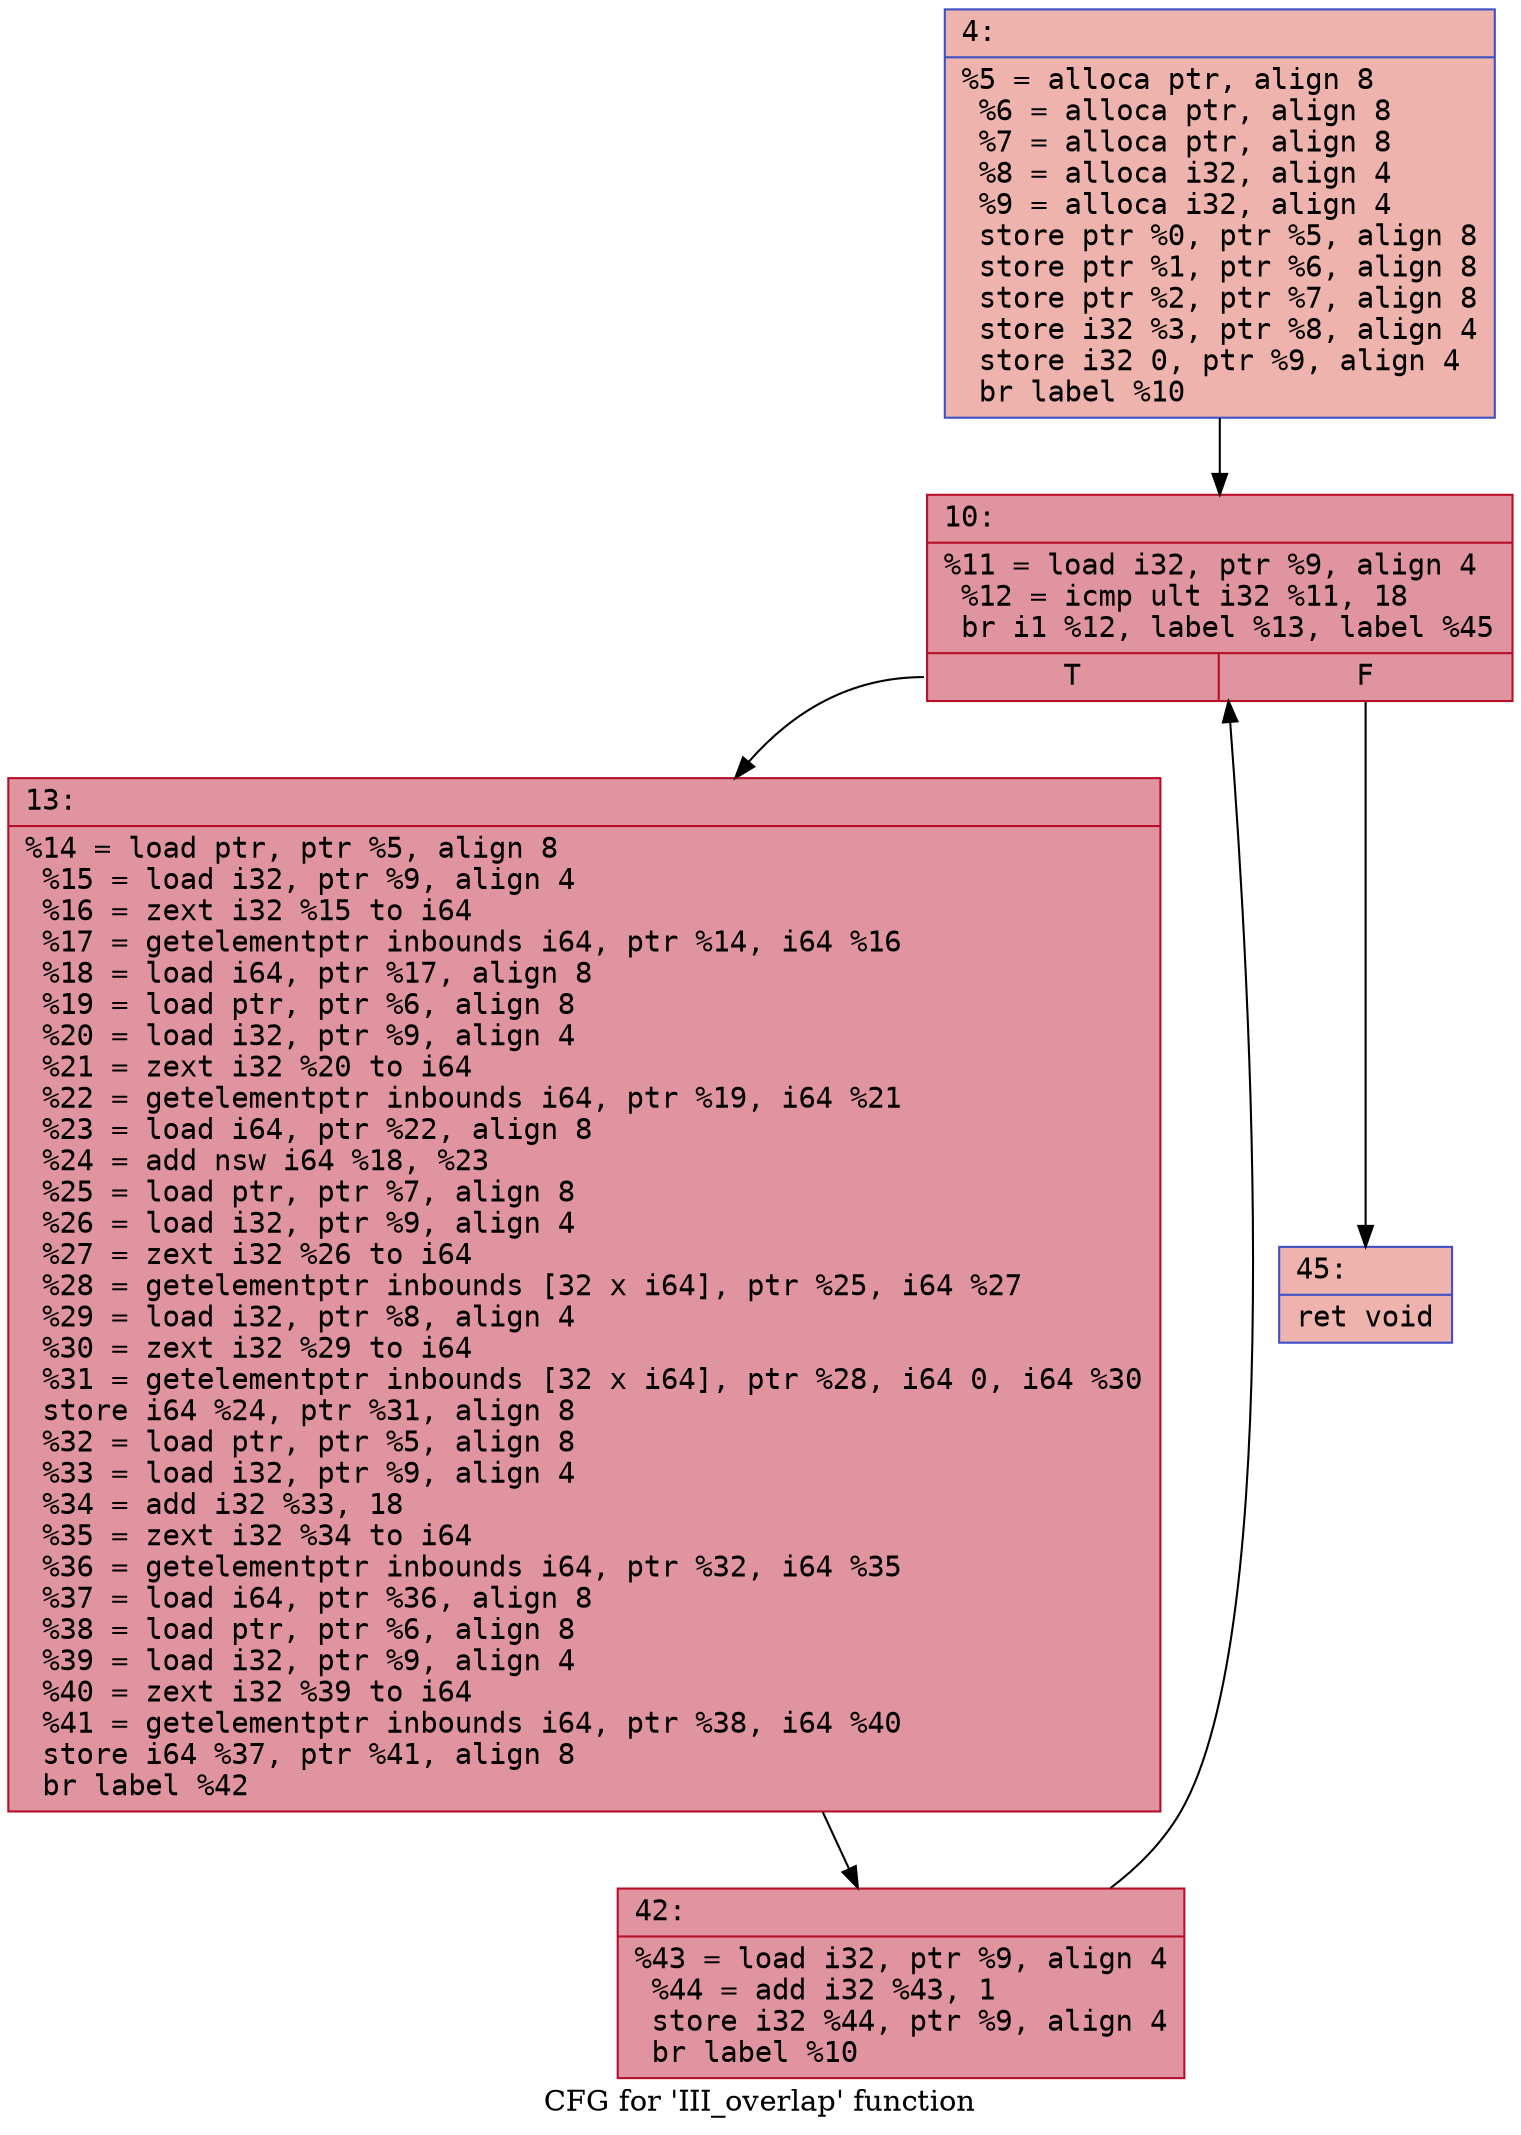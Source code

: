 digraph "CFG for 'III_overlap' function" {
	label="CFG for 'III_overlap' function";

	Node0x600001e850e0 [shape=record,color="#3d50c3ff", style=filled, fillcolor="#d6524470" fontname="Courier",label="{4:\l|  %5 = alloca ptr, align 8\l  %6 = alloca ptr, align 8\l  %7 = alloca ptr, align 8\l  %8 = alloca i32, align 4\l  %9 = alloca i32, align 4\l  store ptr %0, ptr %5, align 8\l  store ptr %1, ptr %6, align 8\l  store ptr %2, ptr %7, align 8\l  store i32 %3, ptr %8, align 4\l  store i32 0, ptr %9, align 4\l  br label %10\l}"];
	Node0x600001e850e0 -> Node0x600001e85130[tooltip="4 -> 10\nProbability 100.00%" ];
	Node0x600001e85130 [shape=record,color="#b70d28ff", style=filled, fillcolor="#b70d2870" fontname="Courier",label="{10:\l|  %11 = load i32, ptr %9, align 4\l  %12 = icmp ult i32 %11, 18\l  br i1 %12, label %13, label %45\l|{<s0>T|<s1>F}}"];
	Node0x600001e85130:s0 -> Node0x600001e85180[tooltip="10 -> 13\nProbability 96.88%" ];
	Node0x600001e85130:s1 -> Node0x600001e85220[tooltip="10 -> 45\nProbability 3.12%" ];
	Node0x600001e85180 [shape=record,color="#b70d28ff", style=filled, fillcolor="#b70d2870" fontname="Courier",label="{13:\l|  %14 = load ptr, ptr %5, align 8\l  %15 = load i32, ptr %9, align 4\l  %16 = zext i32 %15 to i64\l  %17 = getelementptr inbounds i64, ptr %14, i64 %16\l  %18 = load i64, ptr %17, align 8\l  %19 = load ptr, ptr %6, align 8\l  %20 = load i32, ptr %9, align 4\l  %21 = zext i32 %20 to i64\l  %22 = getelementptr inbounds i64, ptr %19, i64 %21\l  %23 = load i64, ptr %22, align 8\l  %24 = add nsw i64 %18, %23\l  %25 = load ptr, ptr %7, align 8\l  %26 = load i32, ptr %9, align 4\l  %27 = zext i32 %26 to i64\l  %28 = getelementptr inbounds [32 x i64], ptr %25, i64 %27\l  %29 = load i32, ptr %8, align 4\l  %30 = zext i32 %29 to i64\l  %31 = getelementptr inbounds [32 x i64], ptr %28, i64 0, i64 %30\l  store i64 %24, ptr %31, align 8\l  %32 = load ptr, ptr %5, align 8\l  %33 = load i32, ptr %9, align 4\l  %34 = add i32 %33, 18\l  %35 = zext i32 %34 to i64\l  %36 = getelementptr inbounds i64, ptr %32, i64 %35\l  %37 = load i64, ptr %36, align 8\l  %38 = load ptr, ptr %6, align 8\l  %39 = load i32, ptr %9, align 4\l  %40 = zext i32 %39 to i64\l  %41 = getelementptr inbounds i64, ptr %38, i64 %40\l  store i64 %37, ptr %41, align 8\l  br label %42\l}"];
	Node0x600001e85180 -> Node0x600001e851d0[tooltip="13 -> 42\nProbability 100.00%" ];
	Node0x600001e851d0 [shape=record,color="#b70d28ff", style=filled, fillcolor="#b70d2870" fontname="Courier",label="{42:\l|  %43 = load i32, ptr %9, align 4\l  %44 = add i32 %43, 1\l  store i32 %44, ptr %9, align 4\l  br label %10\l}"];
	Node0x600001e851d0 -> Node0x600001e85130[tooltip="42 -> 10\nProbability 100.00%" ];
	Node0x600001e85220 [shape=record,color="#3d50c3ff", style=filled, fillcolor="#d6524470" fontname="Courier",label="{45:\l|  ret void\l}"];
}
